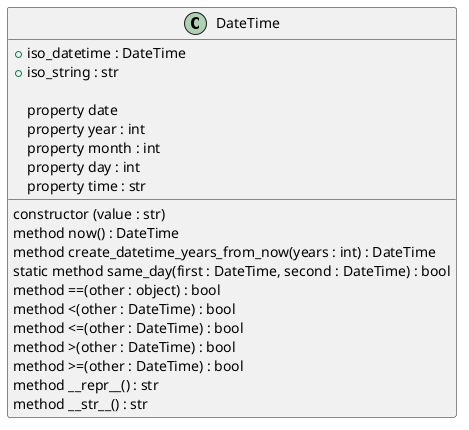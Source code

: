 +-----------------------+
|  ReferencePeriod    |
+-----------------------+
| - start: DateTime   |
| - end: DateTime     |
+-----------------------+
| + __init__(start, end) |
+-----------------------+

+-----------------------+
|  ValidityPeriod    |
+-----------------------+
| - start: DateTime   |
| - end: DateTime     |
+-----------------------+
| + __init__(start, end) |
| + is_valid(reference_period_end) |
+-----------------------+


@startuml
skinparam class {
    FontName Arial
    FontSize 14
    ArrowColor Black
}

class DateTime {
    + iso_datetime : DateTime
    + iso_string : str

    constructor (value : str)
    method now() : DateTime
    method create_datetime_years_from_now(years : int) : DateTime
    static method same_day(first : DateTime, second : DateTime) : bool
    method ==(other : object) : bool
    method <(other : DateTime) : bool
    method <=(other : DateTime) : bool
    method >(other : DateTime) : bool
    method >=(other : DateTime) : bool
    method __repr__() : str
    method __str__() : str
    property date
    property year : int
    property month : int
    property day : int
    property time : str
}

@enduml